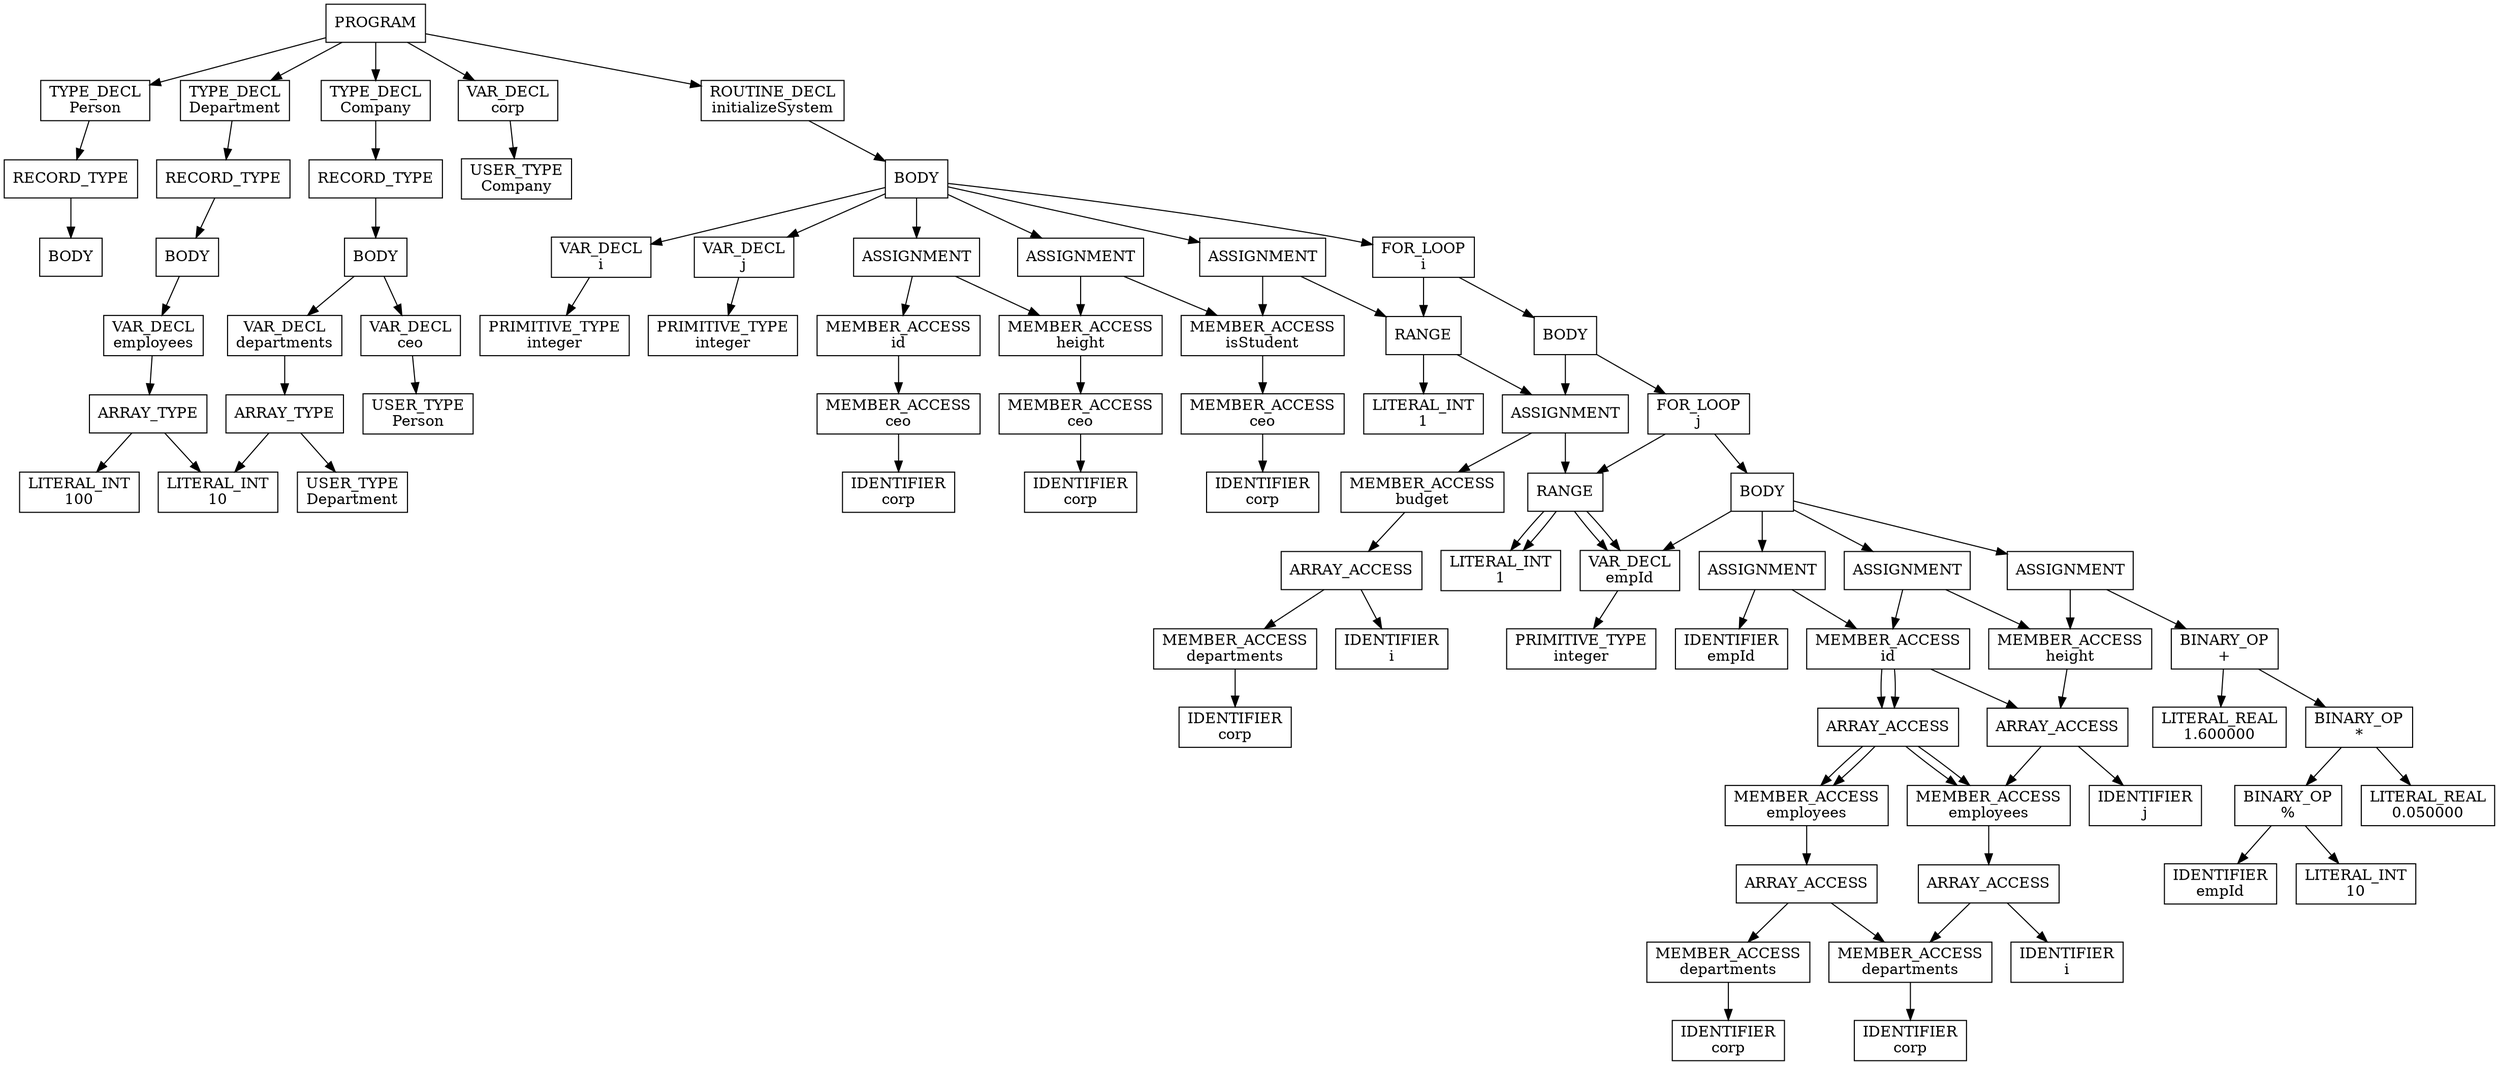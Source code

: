 digraph AST {
  node [shape=box];
  n0 [label="PROGRAM"];
  n0 -> n1;
  n1 [label="TYPE_DECL\nPerson"];
  n1 -> n2;
  n2 [label="RECORD_TYPE"];
  n2 -> n3;
  n3 [label="BODY"];
  n0 -> n1001;
  n1001 [label="TYPE_DECL\nDepartment"];
  n1001 -> n1002;
  n1002 [label="RECORD_TYPE"];
  n1002 -> n1003;
  n1003 [label="BODY"];
  n1003 -> n1004;
  n1004 [label="VAR_DECL\nemployees"];
  n1004 -> n1005;
  n1005 [label="ARRAY_TYPE"];
  n1005 -> n1006;
  n1006 [label="LITERAL_INT\n100"];
  n1005 -> n2006;
  n2006 [label="USER_TYPE\nPerson"];
  n0 -> n2001;
  n2001 [label="TYPE_DECL\nCompany"];
  n2001 -> n2002;
  n2002 [label="RECORD_TYPE"];
  n2002 -> n2003;
  n2003 [label="BODY"];
  n2003 -> n2004;
  n2004 [label="VAR_DECL\ndepartments"];
  n2004 -> n2005;
  n2005 [label="ARRAY_TYPE"];
  n2005 -> n2006;
  n2006 [label="LITERAL_INT\n10"];
  n2005 -> n3006;
  n3006 [label="USER_TYPE\nDepartment"];
  n2003 -> n3004;
  n3004 [label="VAR_DECL\nceo"];
  n3004 -> n3005;
  n3005 [label="USER_TYPE\nPerson"];
  n0 -> n3001;
  n3001 [label="VAR_DECL\ncorp"];
  n3001 -> n3002;
  n3002 [label="USER_TYPE\nCompany"];
  n0 -> n4001;
  n4001 [label="ROUTINE_DECL\ninitializeSystem"];
  n4001 -> n4002;
  n4002 [label="BODY"];
  n4002 -> n4003;
  n4003 [label="VAR_DECL\ni"];
  n4003 -> n4004;
  n4004 [label="PRIMITIVE_TYPE\ninteger"];
  n4002 -> n5003;
  n5003 [label="VAR_DECL\nj"];
  n5003 -> n5004;
  n5004 [label="PRIMITIVE_TYPE\ninteger"];
  n4002 -> n6003;
  n6003 [label="ASSIGNMENT"];
  n6003 -> n6004;
  n6004 [label="MEMBER_ACCESS\nid"];
  n6004 -> n6005;
  n6005 [label="MEMBER_ACCESS\nceo"];
  n6005 -> n6006;
  n6006 [label="IDENTIFIER\ncorp"];
  n6003 -> n7004;
  n7004 [label="LITERAL_INT\n1"];
  n4002 -> n7003;
  n7003 [label="ASSIGNMENT"];
  n7003 -> n7004;
  n7004 [label="MEMBER_ACCESS\nheight"];
  n7004 -> n7005;
  n7005 [label="MEMBER_ACCESS\nceo"];
  n7005 -> n7006;
  n7006 [label="IDENTIFIER\ncorp"];
  n7003 -> n8004;
  n8004 [label="LITERAL_REAL\n1.850000"];
  n4002 -> n8003;
  n8003 [label="ASSIGNMENT"];
  n8003 -> n8004;
  n8004 [label="MEMBER_ACCESS\nisStudent"];
  n8004 -> n8005;
  n8005 [label="MEMBER_ACCESS\nceo"];
  n8005 -> n8006;
  n8006 [label="IDENTIFIER\ncorp"];
  n8003 -> n9004;
  n9004 [label="LITERAL_BOOL\nfalse"];
  n4002 -> n9003;
  n9003 [label="FOR_LOOP\ni"];
  n9003 -> n9004;
  n9004 [label="RANGE"];
  n9004 -> n9005;
  n9005 [label="LITERAL_INT\n1"];
  n9004 -> n10005;
  n10005 [label="LITERAL_INT\n10"];
  n9003 -> n10004;
  n10004 [label="BODY"];
  n10004 -> n10005;
  n10005 [label="ASSIGNMENT"];
  n10005 -> n10006;
  n10006 [label="MEMBER_ACCESS\nbudget"];
  n10006 -> n10007;
  n10007 [label="ARRAY_ACCESS"];
  n10007 -> n10008;
  n10008 [label="MEMBER_ACCESS\ndepartments"];
  n10008 -> n10009;
  n10009 [label="IDENTIFIER\ncorp"];
  n10007 -> n11008;
  n11008 [label="IDENTIFIER\ni"];
  n10005 -> n11006;
  n11006 [label="BINARY_OP\n*"];
  n11006 -> n11007;
  n11007 [label="LITERAL_REAL\n100000.000000"];
  n11006 -> n12007;
  n12007 [label="IDENTIFIER\ni"];
  n10004 -> n11005;
  n11005 [label="FOR_LOOP\nj"];
  n11005 -> n11006;
  n11006 [label="RANGE"];
  n11006 -> n11007;
  n11007 [label="LITERAL_INT\n1"];
  n11006 -> n12007;
  n12007 [label="LITERAL_INT\n50"];
  n11005 -> n12006;
  n12006 [label="BODY"];
  n12006 -> n12007;
  n12007 [label="VAR_DECL\nempId"];
  n12007 -> n12008;
  n12008 [label="PRIMITIVE_TYPE\ninteger"];
  n12006 -> n13007;
  n13007 [label="ASSIGNMENT"];
  n13007 -> n13008;
  n13008 [label="IDENTIFIER\nempId"];
  n13007 -> n14008;
  n14008 [label="BINARY_OP\n+"];
  n14008 -> n14009;
  n14009 [label="BINARY_OP\n*"];
  n14009 -> n14010;
  n14010 [label="IDENTIFIER\ni"];
  n14009 -> n15010;
  n15010 [label="LITERAL_INT\n100"];
  n14008 -> n15009;
  n15009 [label="IDENTIFIER\nj"];
  n12006 -> n14007;
  n14007 [label="ASSIGNMENT"];
  n14007 -> n14008;
  n14008 [label="MEMBER_ACCESS\nid"];
  n14008 -> n14009;
  n14009 [label="ARRAY_ACCESS"];
  n14009 -> n14010;
  n14010 [label="MEMBER_ACCESS\nemployees"];
  n14010 -> n14011;
  n14011 [label="ARRAY_ACCESS"];
  n14011 -> n14012;
  n14012 [label="MEMBER_ACCESS\ndepartments"];
  n14012 -> n14013;
  n14013 [label="IDENTIFIER\ncorp"];
  n14011 -> n15012;
  n15012 [label="IDENTIFIER\ni"];
  n14009 -> n15010;
  n15010 [label="IDENTIFIER\nj"];
  n14007 -> n15008;
  n15008 [label="IDENTIFIER\nempId"];
  n12006 -> n15007;
  n15007 [label="ASSIGNMENT"];
  n15007 -> n15008;
  n15008 [label="MEMBER_ACCESS\nheight"];
  n15008 -> n15009;
  n15009 [label="ARRAY_ACCESS"];
  n15009 -> n15010;
  n15010 [label="MEMBER_ACCESS\nemployees"];
  n15010 -> n15011;
  n15011 [label="ARRAY_ACCESS"];
  n15011 -> n15012;
  n15012 [label="MEMBER_ACCESS\ndepartments"];
  n15012 -> n15013;
  n15013 [label="IDENTIFIER\ncorp"];
  n15011 -> n16012;
  n16012 [label="IDENTIFIER\ni"];
  n15009 -> n16010;
  n16010 [label="IDENTIFIER\nj"];
  n15007 -> n16008;
  n16008 [label="BINARY_OP\n+"];
  n16008 -> n16009;
  n16009 [label="LITERAL_REAL\n1.600000"];
  n16008 -> n17009;
  n17009 [label="BINARY_OP\n*"];
  n17009 -> n17010;
  n17010 [label="BINARY_OP\n%"];
  n17010 -> n17011;
  n17011 [label="IDENTIFIER\nempId"];
  n17010 -> n18011;
  n18011 [label="LITERAL_INT\n10"];
  n17009 -> n18010;
  n18010 [label="LITERAL_REAL\n0.050000"];
}
